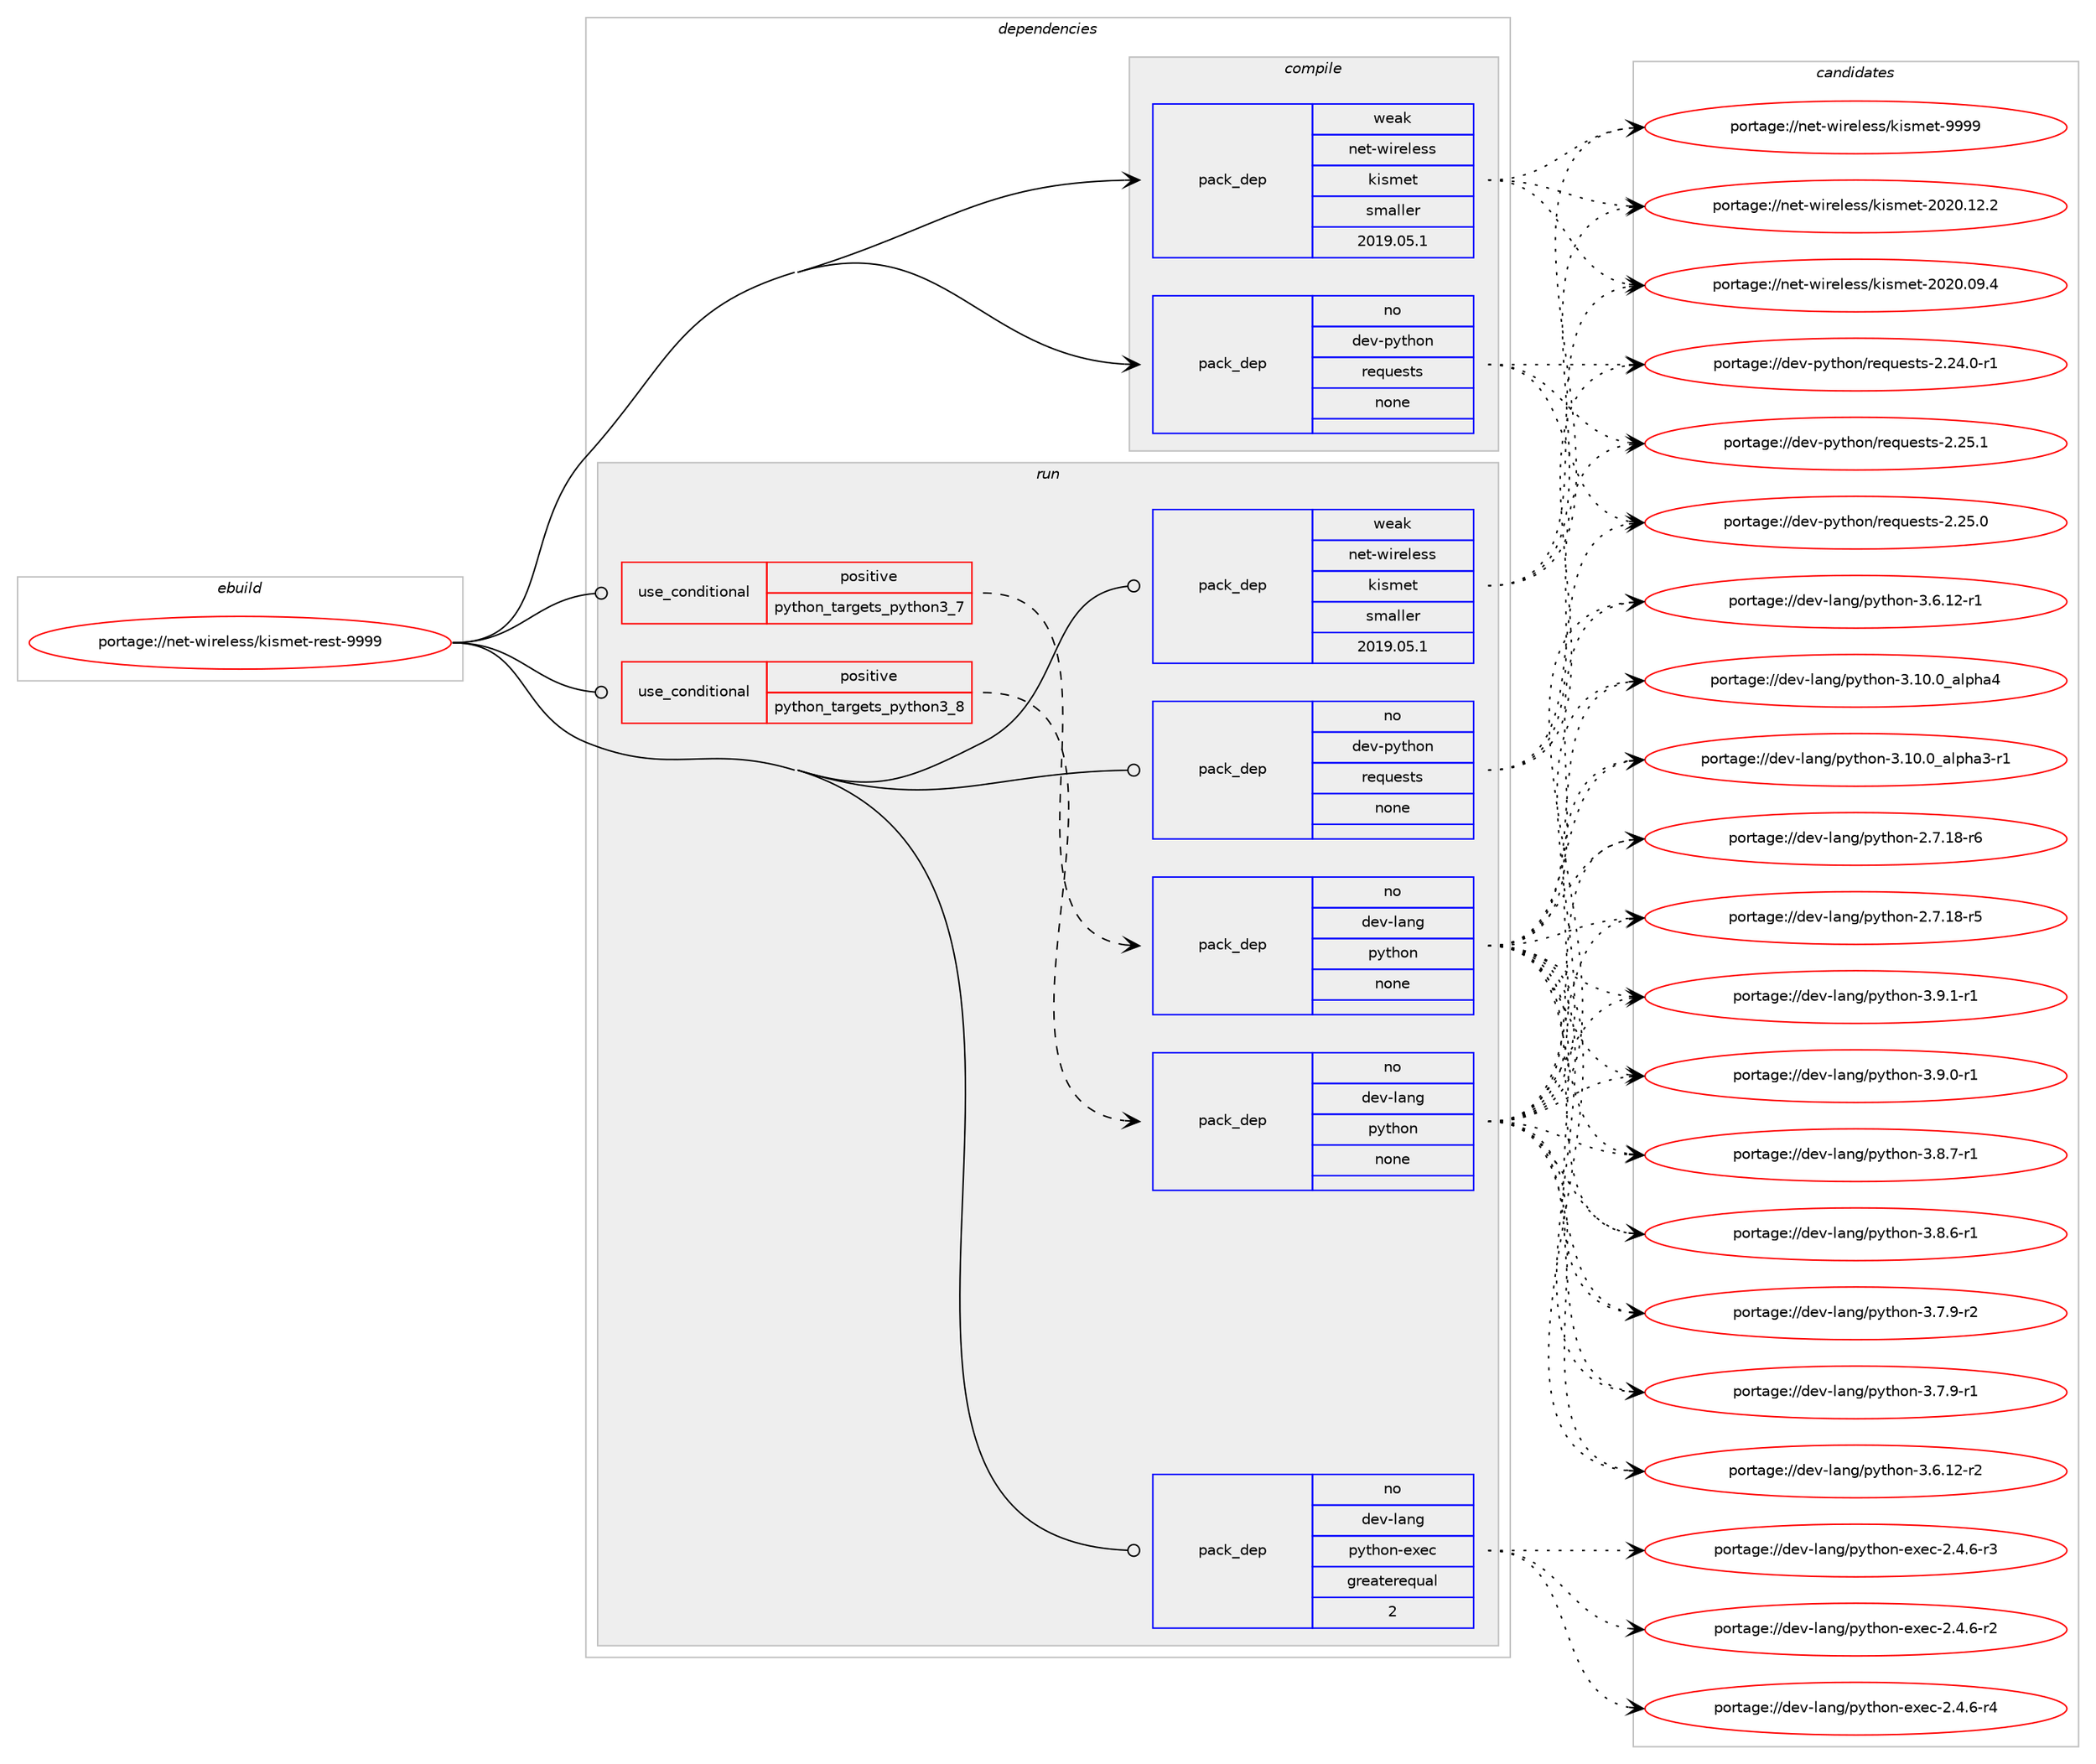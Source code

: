digraph prolog {

# *************
# Graph options
# *************

newrank=true;
concentrate=true;
compound=true;
graph [rankdir=LR,fontname=Helvetica,fontsize=10,ranksep=1.5];#, ranksep=2.5, nodesep=0.2];
edge  [arrowhead=vee];
node  [fontname=Helvetica,fontsize=10];

# **********
# The ebuild
# **********

subgraph cluster_leftcol {
color=gray;
rank=same;
label=<<i>ebuild</i>>;
id [label="portage://net-wireless/kismet-rest-9999", color=red, width=4, href="../net-wireless/kismet-rest-9999.svg"];
}

# ****************
# The dependencies
# ****************

subgraph cluster_midcol {
color=gray;
label=<<i>dependencies</i>>;
subgraph cluster_compile {
fillcolor="#eeeeee";
style=filled;
label=<<i>compile</i>>;
subgraph pack14012 {
dependency20460 [label=<<TABLE BORDER="0" CELLBORDER="1" CELLSPACING="0" CELLPADDING="4" WIDTH="220"><TR><TD ROWSPAN="6" CELLPADDING="30">pack_dep</TD></TR><TR><TD WIDTH="110">no</TD></TR><TR><TD>dev-python</TD></TR><TR><TD>requests</TD></TR><TR><TD>none</TD></TR><TR><TD></TD></TR></TABLE>>, shape=none, color=blue];
}
id:e -> dependency20460:w [weight=20,style="solid",arrowhead="vee"];
subgraph pack14013 {
dependency20461 [label=<<TABLE BORDER="0" CELLBORDER="1" CELLSPACING="0" CELLPADDING="4" WIDTH="220"><TR><TD ROWSPAN="6" CELLPADDING="30">pack_dep</TD></TR><TR><TD WIDTH="110">weak</TD></TR><TR><TD>net-wireless</TD></TR><TR><TD>kismet</TD></TR><TR><TD>smaller</TD></TR><TR><TD>2019.05.1</TD></TR></TABLE>>, shape=none, color=blue];
}
id:e -> dependency20461:w [weight=20,style="solid",arrowhead="vee"];
}
subgraph cluster_compileandrun {
fillcolor="#eeeeee";
style=filled;
label=<<i>compile and run</i>>;
}
subgraph cluster_run {
fillcolor="#eeeeee";
style=filled;
label=<<i>run</i>>;
subgraph cond6290 {
dependency20462 [label=<<TABLE BORDER="0" CELLBORDER="1" CELLSPACING="0" CELLPADDING="4"><TR><TD ROWSPAN="3" CELLPADDING="10">use_conditional</TD></TR><TR><TD>positive</TD></TR><TR><TD>python_targets_python3_7</TD></TR></TABLE>>, shape=none, color=red];
subgraph pack14014 {
dependency20463 [label=<<TABLE BORDER="0" CELLBORDER="1" CELLSPACING="0" CELLPADDING="4" WIDTH="220"><TR><TD ROWSPAN="6" CELLPADDING="30">pack_dep</TD></TR><TR><TD WIDTH="110">no</TD></TR><TR><TD>dev-lang</TD></TR><TR><TD>python</TD></TR><TR><TD>none</TD></TR><TR><TD></TD></TR></TABLE>>, shape=none, color=blue];
}
dependency20462:e -> dependency20463:w [weight=20,style="dashed",arrowhead="vee"];
}
id:e -> dependency20462:w [weight=20,style="solid",arrowhead="odot"];
subgraph cond6291 {
dependency20464 [label=<<TABLE BORDER="0" CELLBORDER="1" CELLSPACING="0" CELLPADDING="4"><TR><TD ROWSPAN="3" CELLPADDING="10">use_conditional</TD></TR><TR><TD>positive</TD></TR><TR><TD>python_targets_python3_8</TD></TR></TABLE>>, shape=none, color=red];
subgraph pack14015 {
dependency20465 [label=<<TABLE BORDER="0" CELLBORDER="1" CELLSPACING="0" CELLPADDING="4" WIDTH="220"><TR><TD ROWSPAN="6" CELLPADDING="30">pack_dep</TD></TR><TR><TD WIDTH="110">no</TD></TR><TR><TD>dev-lang</TD></TR><TR><TD>python</TD></TR><TR><TD>none</TD></TR><TR><TD></TD></TR></TABLE>>, shape=none, color=blue];
}
dependency20464:e -> dependency20465:w [weight=20,style="dashed",arrowhead="vee"];
}
id:e -> dependency20464:w [weight=20,style="solid",arrowhead="odot"];
subgraph pack14016 {
dependency20466 [label=<<TABLE BORDER="0" CELLBORDER="1" CELLSPACING="0" CELLPADDING="4" WIDTH="220"><TR><TD ROWSPAN="6" CELLPADDING="30">pack_dep</TD></TR><TR><TD WIDTH="110">no</TD></TR><TR><TD>dev-lang</TD></TR><TR><TD>python-exec</TD></TR><TR><TD>greaterequal</TD></TR><TR><TD>2</TD></TR></TABLE>>, shape=none, color=blue];
}
id:e -> dependency20466:w [weight=20,style="solid",arrowhead="odot"];
subgraph pack14017 {
dependency20467 [label=<<TABLE BORDER="0" CELLBORDER="1" CELLSPACING="0" CELLPADDING="4" WIDTH="220"><TR><TD ROWSPAN="6" CELLPADDING="30">pack_dep</TD></TR><TR><TD WIDTH="110">no</TD></TR><TR><TD>dev-python</TD></TR><TR><TD>requests</TD></TR><TR><TD>none</TD></TR><TR><TD></TD></TR></TABLE>>, shape=none, color=blue];
}
id:e -> dependency20467:w [weight=20,style="solid",arrowhead="odot"];
subgraph pack14018 {
dependency20468 [label=<<TABLE BORDER="0" CELLBORDER="1" CELLSPACING="0" CELLPADDING="4" WIDTH="220"><TR><TD ROWSPAN="6" CELLPADDING="30">pack_dep</TD></TR><TR><TD WIDTH="110">weak</TD></TR><TR><TD>net-wireless</TD></TR><TR><TD>kismet</TD></TR><TR><TD>smaller</TD></TR><TR><TD>2019.05.1</TD></TR></TABLE>>, shape=none, color=blue];
}
id:e -> dependency20468:w [weight=20,style="solid",arrowhead="odot"];
}
}

# **************
# The candidates
# **************

subgraph cluster_choices {
rank=same;
color=gray;
label=<<i>candidates</i>>;

subgraph choice14012 {
color=black;
nodesep=1;
choice100101118451121211161041111104711410111311710111511611545504650534649 [label="portage://dev-python/requests-2.25.1", color=red, width=4,href="../dev-python/requests-2.25.1.svg"];
choice100101118451121211161041111104711410111311710111511611545504650534648 [label="portage://dev-python/requests-2.25.0", color=red, width=4,href="../dev-python/requests-2.25.0.svg"];
choice1001011184511212111610411111047114101113117101115116115455046505246484511449 [label="portage://dev-python/requests-2.24.0-r1", color=red, width=4,href="../dev-python/requests-2.24.0-r1.svg"];
dependency20460:e -> choice100101118451121211161041111104711410111311710111511611545504650534649:w [style=dotted,weight="100"];
dependency20460:e -> choice100101118451121211161041111104711410111311710111511611545504650534648:w [style=dotted,weight="100"];
dependency20460:e -> choice1001011184511212111610411111047114101113117101115116115455046505246484511449:w [style=dotted,weight="100"];
}
subgraph choice14013 {
color=black;
nodesep=1;
choice11010111645119105114101108101115115471071051151091011164557575757 [label="portage://net-wireless/kismet-9999", color=red, width=4,href="../net-wireless/kismet-9999.svg"];
choice110101116451191051141011081011151154710710511510910111645504850484649504650 [label="portage://net-wireless/kismet-2020.12.2", color=red, width=4,href="../net-wireless/kismet-2020.12.2.svg"];
choice110101116451191051141011081011151154710710511510910111645504850484648574652 [label="portage://net-wireless/kismet-2020.09.4", color=red, width=4,href="../net-wireless/kismet-2020.09.4.svg"];
dependency20461:e -> choice11010111645119105114101108101115115471071051151091011164557575757:w [style=dotted,weight="100"];
dependency20461:e -> choice110101116451191051141011081011151154710710511510910111645504850484649504650:w [style=dotted,weight="100"];
dependency20461:e -> choice110101116451191051141011081011151154710710511510910111645504850484648574652:w [style=dotted,weight="100"];
}
subgraph choice14014 {
color=black;
nodesep=1;
choice1001011184510897110103471121211161041111104551465746494511449 [label="portage://dev-lang/python-3.9.1-r1", color=red, width=4,href="../dev-lang/python-3.9.1-r1.svg"];
choice1001011184510897110103471121211161041111104551465746484511449 [label="portage://dev-lang/python-3.9.0-r1", color=red, width=4,href="../dev-lang/python-3.9.0-r1.svg"];
choice1001011184510897110103471121211161041111104551465646554511449 [label="portage://dev-lang/python-3.8.7-r1", color=red, width=4,href="../dev-lang/python-3.8.7-r1.svg"];
choice1001011184510897110103471121211161041111104551465646544511449 [label="portage://dev-lang/python-3.8.6-r1", color=red, width=4,href="../dev-lang/python-3.8.6-r1.svg"];
choice1001011184510897110103471121211161041111104551465546574511450 [label="portage://dev-lang/python-3.7.9-r2", color=red, width=4,href="../dev-lang/python-3.7.9-r2.svg"];
choice1001011184510897110103471121211161041111104551465546574511449 [label="portage://dev-lang/python-3.7.9-r1", color=red, width=4,href="../dev-lang/python-3.7.9-r1.svg"];
choice100101118451089711010347112121116104111110455146544649504511450 [label="portage://dev-lang/python-3.6.12-r2", color=red, width=4,href="../dev-lang/python-3.6.12-r2.svg"];
choice100101118451089711010347112121116104111110455146544649504511449 [label="portage://dev-lang/python-3.6.12-r1", color=red, width=4,href="../dev-lang/python-3.6.12-r1.svg"];
choice1001011184510897110103471121211161041111104551464948464895971081121049752 [label="portage://dev-lang/python-3.10.0_alpha4", color=red, width=4,href="../dev-lang/python-3.10.0_alpha4.svg"];
choice10010111845108971101034711212111610411111045514649484648959710811210497514511449 [label="portage://dev-lang/python-3.10.0_alpha3-r1", color=red, width=4,href="../dev-lang/python-3.10.0_alpha3-r1.svg"];
choice100101118451089711010347112121116104111110455046554649564511454 [label="portage://dev-lang/python-2.7.18-r6", color=red, width=4,href="../dev-lang/python-2.7.18-r6.svg"];
choice100101118451089711010347112121116104111110455046554649564511453 [label="portage://dev-lang/python-2.7.18-r5", color=red, width=4,href="../dev-lang/python-2.7.18-r5.svg"];
dependency20463:e -> choice1001011184510897110103471121211161041111104551465746494511449:w [style=dotted,weight="100"];
dependency20463:e -> choice1001011184510897110103471121211161041111104551465746484511449:w [style=dotted,weight="100"];
dependency20463:e -> choice1001011184510897110103471121211161041111104551465646554511449:w [style=dotted,weight="100"];
dependency20463:e -> choice1001011184510897110103471121211161041111104551465646544511449:w [style=dotted,weight="100"];
dependency20463:e -> choice1001011184510897110103471121211161041111104551465546574511450:w [style=dotted,weight="100"];
dependency20463:e -> choice1001011184510897110103471121211161041111104551465546574511449:w [style=dotted,weight="100"];
dependency20463:e -> choice100101118451089711010347112121116104111110455146544649504511450:w [style=dotted,weight="100"];
dependency20463:e -> choice100101118451089711010347112121116104111110455146544649504511449:w [style=dotted,weight="100"];
dependency20463:e -> choice1001011184510897110103471121211161041111104551464948464895971081121049752:w [style=dotted,weight="100"];
dependency20463:e -> choice10010111845108971101034711212111610411111045514649484648959710811210497514511449:w [style=dotted,weight="100"];
dependency20463:e -> choice100101118451089711010347112121116104111110455046554649564511454:w [style=dotted,weight="100"];
dependency20463:e -> choice100101118451089711010347112121116104111110455046554649564511453:w [style=dotted,weight="100"];
}
subgraph choice14015 {
color=black;
nodesep=1;
choice1001011184510897110103471121211161041111104551465746494511449 [label="portage://dev-lang/python-3.9.1-r1", color=red, width=4,href="../dev-lang/python-3.9.1-r1.svg"];
choice1001011184510897110103471121211161041111104551465746484511449 [label="portage://dev-lang/python-3.9.0-r1", color=red, width=4,href="../dev-lang/python-3.9.0-r1.svg"];
choice1001011184510897110103471121211161041111104551465646554511449 [label="portage://dev-lang/python-3.8.7-r1", color=red, width=4,href="../dev-lang/python-3.8.7-r1.svg"];
choice1001011184510897110103471121211161041111104551465646544511449 [label="portage://dev-lang/python-3.8.6-r1", color=red, width=4,href="../dev-lang/python-3.8.6-r1.svg"];
choice1001011184510897110103471121211161041111104551465546574511450 [label="portage://dev-lang/python-3.7.9-r2", color=red, width=4,href="../dev-lang/python-3.7.9-r2.svg"];
choice1001011184510897110103471121211161041111104551465546574511449 [label="portage://dev-lang/python-3.7.9-r1", color=red, width=4,href="../dev-lang/python-3.7.9-r1.svg"];
choice100101118451089711010347112121116104111110455146544649504511450 [label="portage://dev-lang/python-3.6.12-r2", color=red, width=4,href="../dev-lang/python-3.6.12-r2.svg"];
choice100101118451089711010347112121116104111110455146544649504511449 [label="portage://dev-lang/python-3.6.12-r1", color=red, width=4,href="../dev-lang/python-3.6.12-r1.svg"];
choice1001011184510897110103471121211161041111104551464948464895971081121049752 [label="portage://dev-lang/python-3.10.0_alpha4", color=red, width=4,href="../dev-lang/python-3.10.0_alpha4.svg"];
choice10010111845108971101034711212111610411111045514649484648959710811210497514511449 [label="portage://dev-lang/python-3.10.0_alpha3-r1", color=red, width=4,href="../dev-lang/python-3.10.0_alpha3-r1.svg"];
choice100101118451089711010347112121116104111110455046554649564511454 [label="portage://dev-lang/python-2.7.18-r6", color=red, width=4,href="../dev-lang/python-2.7.18-r6.svg"];
choice100101118451089711010347112121116104111110455046554649564511453 [label="portage://dev-lang/python-2.7.18-r5", color=red, width=4,href="../dev-lang/python-2.7.18-r5.svg"];
dependency20465:e -> choice1001011184510897110103471121211161041111104551465746494511449:w [style=dotted,weight="100"];
dependency20465:e -> choice1001011184510897110103471121211161041111104551465746484511449:w [style=dotted,weight="100"];
dependency20465:e -> choice1001011184510897110103471121211161041111104551465646554511449:w [style=dotted,weight="100"];
dependency20465:e -> choice1001011184510897110103471121211161041111104551465646544511449:w [style=dotted,weight="100"];
dependency20465:e -> choice1001011184510897110103471121211161041111104551465546574511450:w [style=dotted,weight="100"];
dependency20465:e -> choice1001011184510897110103471121211161041111104551465546574511449:w [style=dotted,weight="100"];
dependency20465:e -> choice100101118451089711010347112121116104111110455146544649504511450:w [style=dotted,weight="100"];
dependency20465:e -> choice100101118451089711010347112121116104111110455146544649504511449:w [style=dotted,weight="100"];
dependency20465:e -> choice1001011184510897110103471121211161041111104551464948464895971081121049752:w [style=dotted,weight="100"];
dependency20465:e -> choice10010111845108971101034711212111610411111045514649484648959710811210497514511449:w [style=dotted,weight="100"];
dependency20465:e -> choice100101118451089711010347112121116104111110455046554649564511454:w [style=dotted,weight="100"];
dependency20465:e -> choice100101118451089711010347112121116104111110455046554649564511453:w [style=dotted,weight="100"];
}
subgraph choice14016 {
color=black;
nodesep=1;
choice10010111845108971101034711212111610411111045101120101994550465246544511452 [label="portage://dev-lang/python-exec-2.4.6-r4", color=red, width=4,href="../dev-lang/python-exec-2.4.6-r4.svg"];
choice10010111845108971101034711212111610411111045101120101994550465246544511451 [label="portage://dev-lang/python-exec-2.4.6-r3", color=red, width=4,href="../dev-lang/python-exec-2.4.6-r3.svg"];
choice10010111845108971101034711212111610411111045101120101994550465246544511450 [label="portage://dev-lang/python-exec-2.4.6-r2", color=red, width=4,href="../dev-lang/python-exec-2.4.6-r2.svg"];
dependency20466:e -> choice10010111845108971101034711212111610411111045101120101994550465246544511452:w [style=dotted,weight="100"];
dependency20466:e -> choice10010111845108971101034711212111610411111045101120101994550465246544511451:w [style=dotted,weight="100"];
dependency20466:e -> choice10010111845108971101034711212111610411111045101120101994550465246544511450:w [style=dotted,weight="100"];
}
subgraph choice14017 {
color=black;
nodesep=1;
choice100101118451121211161041111104711410111311710111511611545504650534649 [label="portage://dev-python/requests-2.25.1", color=red, width=4,href="../dev-python/requests-2.25.1.svg"];
choice100101118451121211161041111104711410111311710111511611545504650534648 [label="portage://dev-python/requests-2.25.0", color=red, width=4,href="../dev-python/requests-2.25.0.svg"];
choice1001011184511212111610411111047114101113117101115116115455046505246484511449 [label="portage://dev-python/requests-2.24.0-r1", color=red, width=4,href="../dev-python/requests-2.24.0-r1.svg"];
dependency20467:e -> choice100101118451121211161041111104711410111311710111511611545504650534649:w [style=dotted,weight="100"];
dependency20467:e -> choice100101118451121211161041111104711410111311710111511611545504650534648:w [style=dotted,weight="100"];
dependency20467:e -> choice1001011184511212111610411111047114101113117101115116115455046505246484511449:w [style=dotted,weight="100"];
}
subgraph choice14018 {
color=black;
nodesep=1;
choice11010111645119105114101108101115115471071051151091011164557575757 [label="portage://net-wireless/kismet-9999", color=red, width=4,href="../net-wireless/kismet-9999.svg"];
choice110101116451191051141011081011151154710710511510910111645504850484649504650 [label="portage://net-wireless/kismet-2020.12.2", color=red, width=4,href="../net-wireless/kismet-2020.12.2.svg"];
choice110101116451191051141011081011151154710710511510910111645504850484648574652 [label="portage://net-wireless/kismet-2020.09.4", color=red, width=4,href="../net-wireless/kismet-2020.09.4.svg"];
dependency20468:e -> choice11010111645119105114101108101115115471071051151091011164557575757:w [style=dotted,weight="100"];
dependency20468:e -> choice110101116451191051141011081011151154710710511510910111645504850484649504650:w [style=dotted,weight="100"];
dependency20468:e -> choice110101116451191051141011081011151154710710511510910111645504850484648574652:w [style=dotted,weight="100"];
}
}

}
